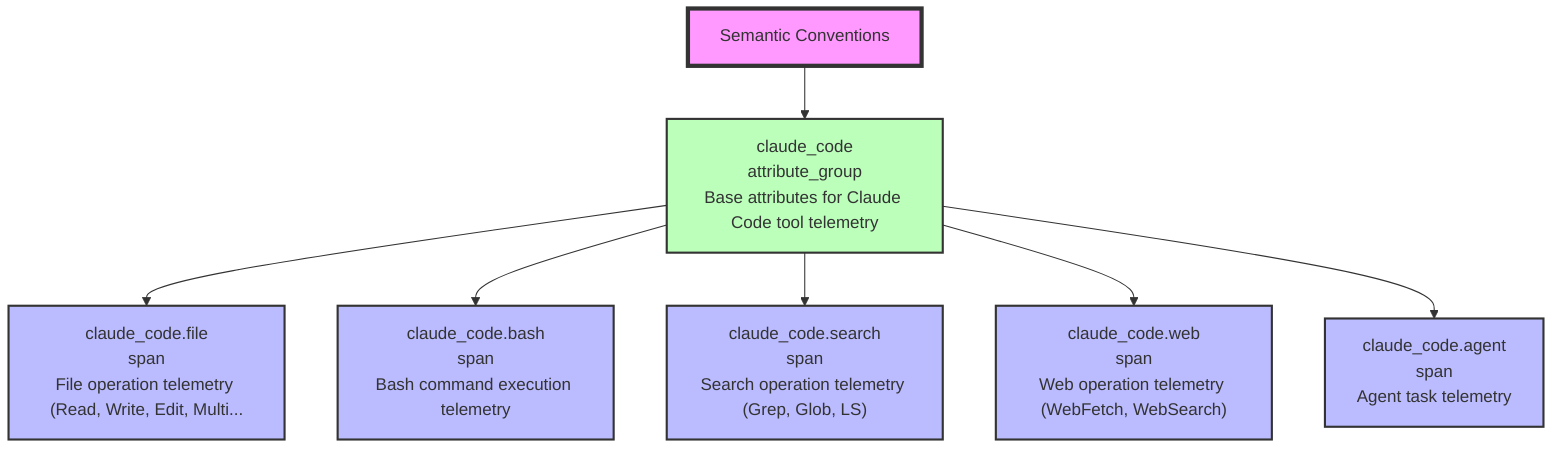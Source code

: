 graph TD
    ROOT[Semantic Conventions]
    claude_code["claude_code<br/>attribute_group<br/>Base attributes for Claude Code tool telemetry"]
    ROOT --> claude_code
    claude_code_file["claude_code.file<br/>span<br/>File operation telemetry (Read, Write, Edit, Multi..."]
    claude_code --> claude_code_file
    claude_code_bash["claude_code.bash<br/>span<br/>Bash command execution telemetry"]
    claude_code --> claude_code_bash
    claude_code_search["claude_code.search<br/>span<br/>Search operation telemetry (Grep, Glob, LS)"]
    claude_code --> claude_code_search
    claude_code_web["claude_code.web<br/>span<br/>Web operation telemetry (WebFetch, WebSearch)"]
    claude_code --> claude_code_web
    claude_code_agent["claude_code.agent<br/>span<br/>Agent task telemetry"]
    claude_code --> claude_code_agent
    style ROOT fill:#f9f,stroke:#333,stroke-width:4px
    classDef span fill:#bbf,stroke:#333,stroke-width:2px
    classDef attribute_group fill:#bfb,stroke:#333,stroke-width:2px
    class claude_code attribute_group
    class claude_code_file span
    class claude_code_bash span
    class claude_code_search span
    class claude_code_web span
    class claude_code_agent span